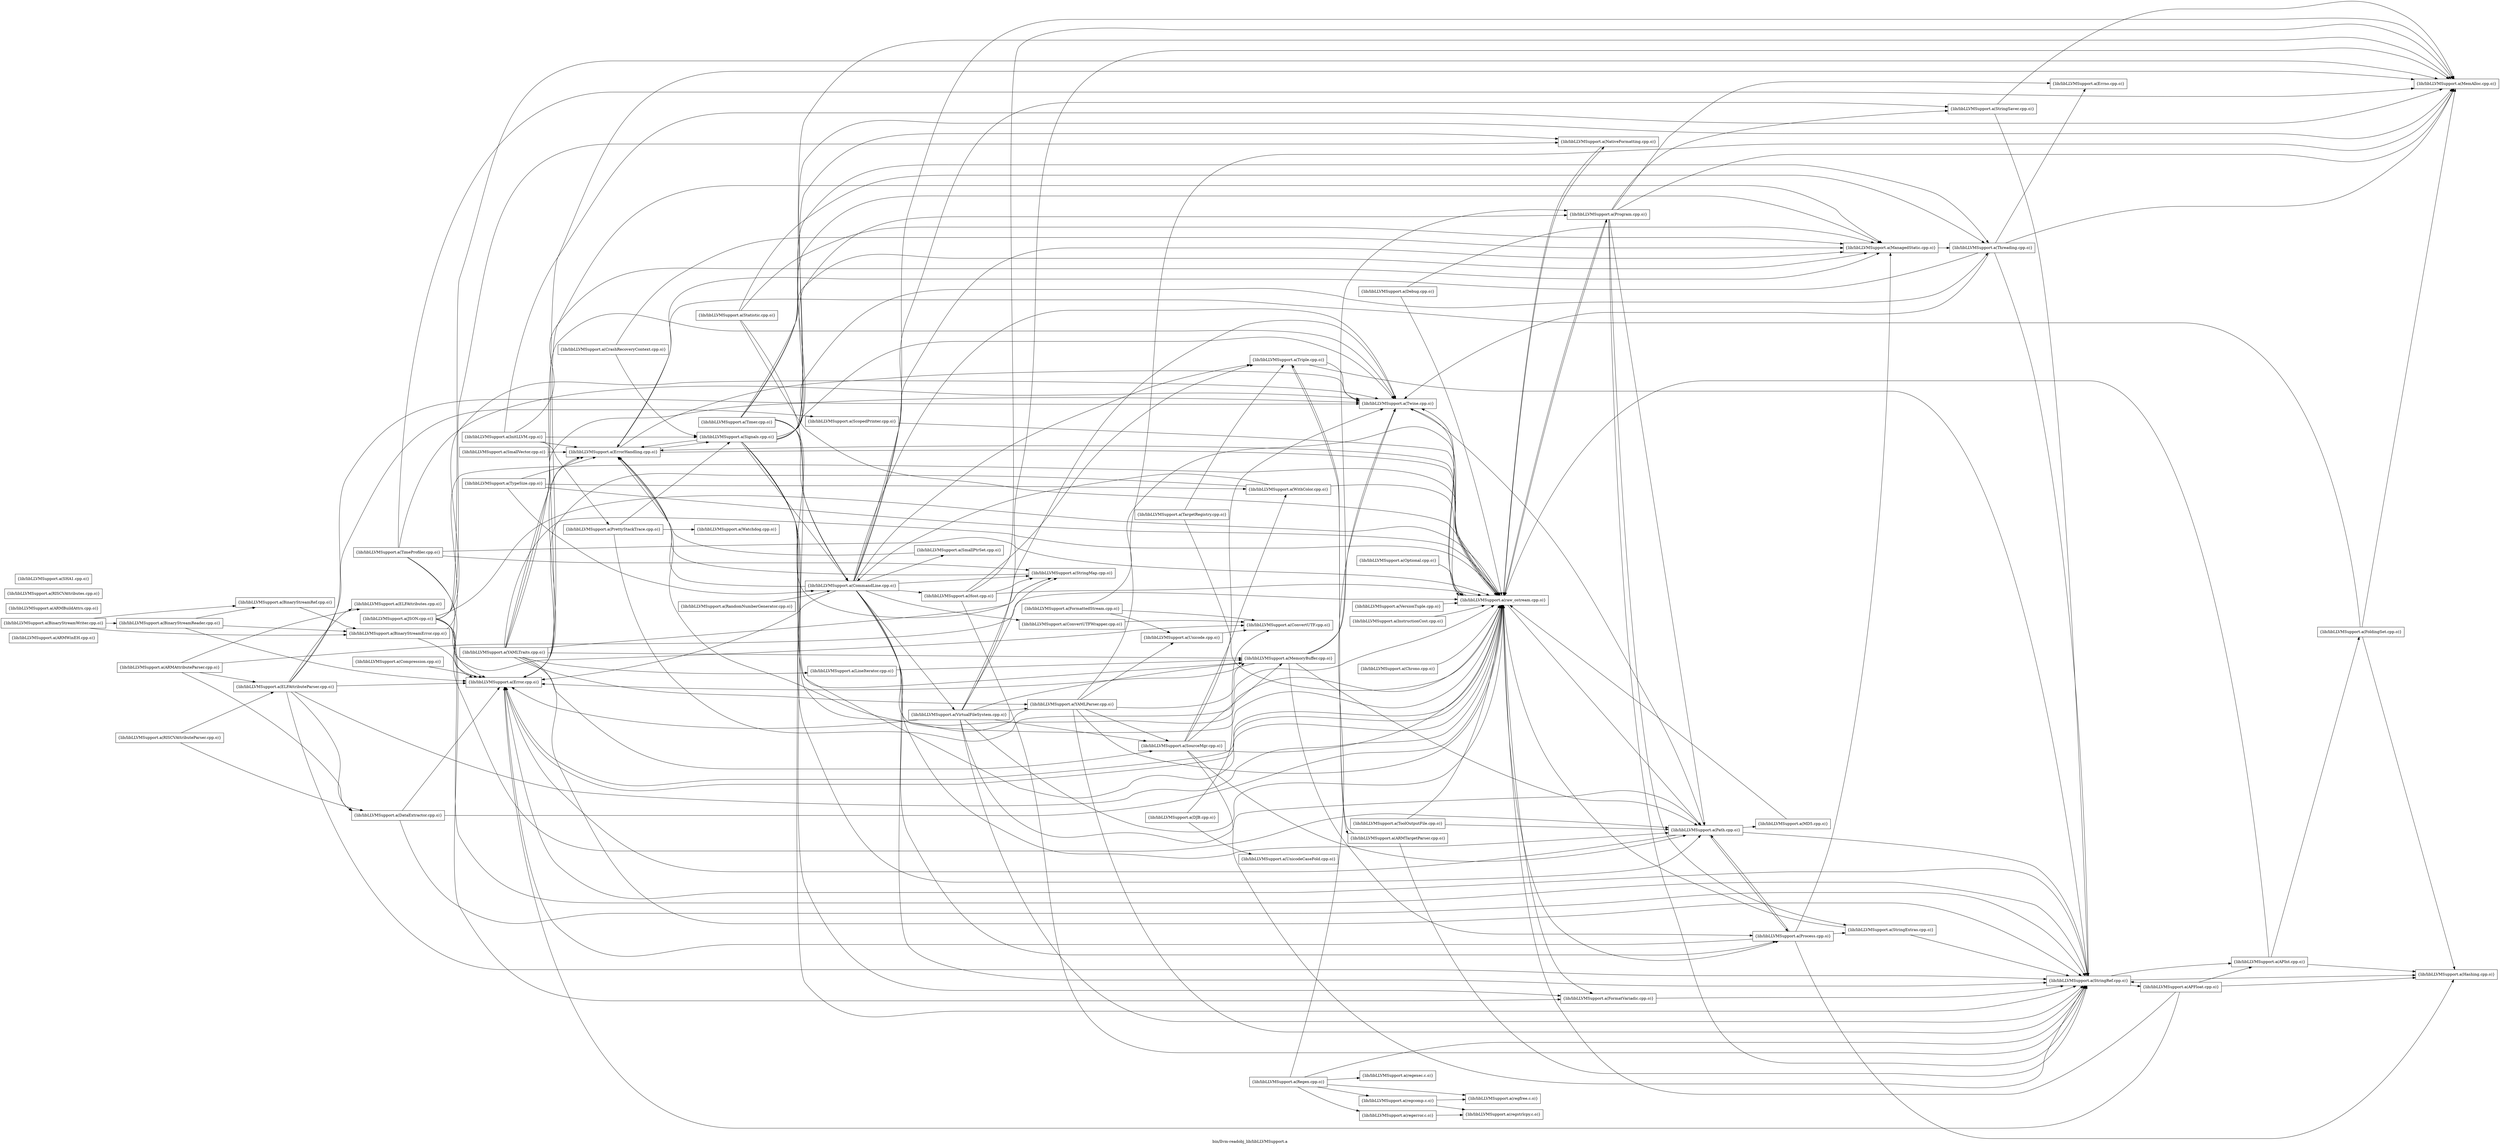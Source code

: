 digraph "bin/llvm-readobj_lib/libLLVMSupport.a" {
	label="bin/llvm-readobj_lib/libLLVMSupport.a";
	rankdir=LR;

	Node0x55f07888fe78 [shape=record,shape=box,group=0,label="{lib/libLLVMSupport.a(ARMWinEH.cpp.o)}"];
	Node0x55f078890918 [shape=record,shape=box,group=0,label="{lib/libLLVMSupport.a(Error.cpp.o)}"];
	Node0x55f078890918 -> Node0x55f07888f9c8;
	Node0x55f078890918 -> Node0x55f078887c78;
	Node0x55f078890918 -> Node0x55f078888d08;
	Node0x55f078890918 -> Node0x55f078890198;
	Node0x55f07888f9c8 [shape=record,shape=box,group=0,label="{lib/libLLVMSupport.a(ErrorHandling.cpp.o)}"];
	Node0x55f07888f9c8 -> Node0x55f078888d08;
	Node0x55f07888f9c8 -> Node0x55f078890198;
	Node0x55f07888f9c8 -> Node0x55f078886e18;
	Node0x55f07888a388 [shape=record,shape=box,group=0,label="{lib/libLLVMSupport.a(ScopedPrinter.cpp.o)}"];
	Node0x55f07888a388 -> Node0x55f078890198;
	Node0x55f078890198 [shape=record,shape=box,group=0,label="{lib/libLLVMSupport.a(raw_ostream.cpp.o)}"];
	Node0x55f078890198 -> Node0x55f078890918;
	Node0x55f078890198 -> Node0x55f07888f9c8;
	Node0x55f078890198 -> Node0x55f078888e48;
	Node0x55f078890198 -> Node0x55f07888d268;
	Node0x55f078890198 -> Node0x55f078888d08;
	Node0x55f078890198 -> Node0x55f07888f3d8;
	Node0x55f078890198 -> Node0x55f07888ecf8;
	Node0x55f078890198 -> Node0x55f07888b828;
	Node0x55f078887d18 [shape=record,shape=box,group=0,label="{lib/libLLVMSupport.a(BinaryStreamError.cpp.o)}"];
	Node0x55f078887d18 -> Node0x55f078890918;
	Node0x55f078887d18 -> Node0x55f078890198;
	Node0x55f078886ff8 [shape=record,shape=box,group=0,label="{lib/libLLVMSupport.a(BinaryStreamReader.cpp.o)}"];
	Node0x55f078886ff8 -> Node0x55f078887d18;
	Node0x55f078886ff8 -> Node0x55f078886dc8;
	Node0x55f078886ff8 -> Node0x55f078890918;
	Node0x55f078886dc8 [shape=record,shape=box,group=0,label="{lib/libLLVMSupport.a(BinaryStreamRef.cpp.o)}"];
	Node0x55f078886dc8 -> Node0x55f078887d18;
	Node0x55f078889cf8 [shape=record,shape=box,group=0,label="{lib/libLLVMSupport.a(ConvertUTFWrapper.cpp.o)}"];
	Node0x55f078889cf8 -> Node0x55f078889a28;
	Node0x55f078888e48 [shape=record,shape=box,group=0,label="{lib/libLLVMSupport.a(FormatVariadic.cpp.o)}"];
	Node0x55f078888e48 -> Node0x55f07888f068;
	Node0x55f07888baf8 [shape=record,shape=box,group=0,label="{lib/libLLVMSupport.a(MemAlloc.cpp.o)}"];
	Node0x55f07888d268 [shape=record,shape=box,group=0,label="{lib/libLLVMSupport.a(NativeFormatting.cpp.o)}"];
	Node0x55f07888d268 -> Node0x55f078890198;
	Node0x55f078890828 [shape=record,shape=box,group=0,label="{lib/libLLVMSupport.a(StringMap.cpp.o)}"];
	Node0x55f078890828 -> Node0x55f07888f9c8;
	Node0x55f07888f068 [shape=record,shape=box,group=0,label="{lib/libLLVMSupport.a(StringRef.cpp.o)}"];
	Node0x55f07888f068 -> Node0x55f07888c778;
	Node0x55f07888f068 -> Node0x55f078890918;
	Node0x55f07888f068 -> Node0x55f078888b78;
	Node0x55f07888f068 -> Node0x55f07888f2e8;
	Node0x55f07888ca48 [shape=record,shape=box,group=0,label="{lib/libLLVMSupport.a(ARMBuildAttrs.cpp.o)}"];
	Node0x55f07888b5f8 [shape=record,shape=box,group=0,label="{lib/libLLVMSupport.a(DataExtractor.cpp.o)}"];
	Node0x55f07888b5f8 -> Node0x55f078890918;
	Node0x55f07888b5f8 -> Node0x55f07888f068;
	Node0x55f07888b5f8 -> Node0x55f078890198;
	Node0x55f07888bd28 [shape=record,shape=box,group=0,label="{lib/libLLVMSupport.a(ELFAttributeParser.cpp.o)}"];
	Node0x55f07888bd28 -> Node0x55f07888b5f8;
	Node0x55f07888bd28 -> Node0x55f07888bff8;
	Node0x55f07888bd28 -> Node0x55f078890918;
	Node0x55f07888bd28 -> Node0x55f07888a388;
	Node0x55f07888bd28 -> Node0x55f07888f068;
	Node0x55f07888bd28 -> Node0x55f078888d08;
	Node0x55f07888bd28 -> Node0x55f078890198;
	Node0x55f07888e348 [shape=record,shape=box,group=0,label="{lib/libLLVMSupport.a(FormattedStream.cpp.o)}"];
	Node0x55f07888e348 -> Node0x55f078889a28;
	Node0x55f07888e348 -> Node0x55f078887e08;
	Node0x55f07888e348 -> Node0x55f078890198;
	Node0x55f0788899d8 [shape=record,shape=box,group=0,label="{lib/libLLVMSupport.a(RISCVAttributes.cpp.o)}"];
	Node0x55f078888d08 [shape=record,shape=box,group=0,label="{lib/libLLVMSupport.a(Twine.cpp.o)}"];
	Node0x55f078888d08 -> Node0x55f078890198;
	Node0x55f07888c318 [shape=record,shape=box,group=0,label="{lib/libLLVMSupport.a(WithColor.cpp.o)}"];
	Node0x55f07888c318 -> Node0x55f0788886c8;
	Node0x55f07888c318 -> Node0x55f078890918;
	Node0x55f07888c318 -> Node0x55f078890198;
	Node0x55f0788886c8 [shape=record,shape=box,group=0,label="{lib/libLLVMSupport.a(CommandLine.cpp.o)}"];
	Node0x55f0788886c8 -> Node0x55f078889cf8;
	Node0x55f0788886c8 -> Node0x55f078890918;
	Node0x55f0788886c8 -> Node0x55f07888f9c8;
	Node0x55f0788886c8 -> Node0x55f078887c78;
	Node0x55f0788886c8 -> Node0x55f07888baf8;
	Node0x55f0788886c8 -> Node0x55f07888b288;
	Node0x55f0788886c8 -> Node0x55f078890828;
	Node0x55f0788886c8 -> Node0x55f07888f6a8;
	Node0x55f0788886c8 -> Node0x55f07888f068;
	Node0x55f0788886c8 -> Node0x55f07888ebb8;
	Node0x55f0788886c8 -> Node0x55f078888d08;
	Node0x55f0788886c8 -> Node0x55f07888df38;
	Node0x55f0788886c8 -> Node0x55f078890198;
	Node0x55f0788886c8 -> Node0x55f07888e708;
	Node0x55f0788886c8 -> Node0x55f07888f3d8;
	Node0x55f0788886c8 -> Node0x55f07888ecf8;
	Node0x55f078887e58 [shape=record,shape=box,group=0,label="{lib/libLLVMSupport.a(InitLLVM.cpp.o)}"];
	Node0x55f078887e58 -> Node0x55f07888f9c8;
	Node0x55f078887e58 -> Node0x55f078887c78;
	Node0x55f078887e58 -> Node0x55f07888baf8;
	Node0x55f078887e58 -> Node0x55f07888e1b8;
	Node0x55f078887e58 -> Node0x55f078886e18;
	Node0x55f078887c78 [shape=record,shape=box,group=0,label="{lib/libLLVMSupport.a(ManagedStatic.cpp.o)}"];
	Node0x55f078887c78 -> Node0x55f0788881c8;
	Node0x55f07888c228 [shape=record,shape=box,group=0,label="{lib/libLLVMSupport.a(MemoryBuffer.cpp.o)}"];
	Node0x55f07888c228 -> Node0x55f078890918;
	Node0x55f07888c228 -> Node0x55f078888d08;
	Node0x55f07888c228 -> Node0x55f07888f3d8;
	Node0x55f07888c228 -> Node0x55f07888ecf8;
	Node0x55f07888c228 -> Node0x55f07888b828;
	Node0x55f07888b288 [shape=record,shape=box,group=0,label="{lib/libLLVMSupport.a(SmallPtrSet.cpp.o)}"];
	Node0x55f07888b288 -> Node0x55f07888f9c8;
	Node0x55f07888ebb8 [shape=record,shape=box,group=0,label="{lib/libLLVMSupport.a(Triple.cpp.o)}"];
	Node0x55f07888ebb8 -> Node0x55f07888f068;
	Node0x55f07888ebb8 -> Node0x55f078888fd8;
	Node0x55f07888ebb8 -> Node0x55f078888d08;
	Node0x55f07888f3d8 [shape=record,shape=box,group=0,label="{lib/libLLVMSupport.a(Path.cpp.o)}"];
	Node0x55f07888f3d8 -> Node0x55f078890918;
	Node0x55f07888f3d8 -> Node0x55f07888c9a8;
	Node0x55f07888f3d8 -> Node0x55f07888f068;
	Node0x55f07888f3d8 -> Node0x55f078888d08;
	Node0x55f07888f3d8 -> Node0x55f07888ecf8;
	Node0x55f078887cc8 [shape=record,shape=box,group=0,label="{lib/libLLVMSupport.a(TargetRegistry.cpp.o)}"];
	Node0x55f078887cc8 -> Node0x55f07888ebb8;
	Node0x55f078887cc8 -> Node0x55f078890198;
	Node0x55f078888948 [shape=record,shape=box,group=0,label="{lib/libLLVMSupport.a(BinaryStreamWriter.cpp.o)}"];
	Node0x55f078888948 -> Node0x55f078887d18;
	Node0x55f078888948 -> Node0x55f078886ff8;
	Node0x55f078888948 -> Node0x55f078886dc8;
	Node0x55f07888f6a8 [shape=record,shape=box,group=0,label="{lib/libLLVMSupport.a(StringSaver.cpp.o)}"];
	Node0x55f07888f6a8 -> Node0x55f07888baf8;
	Node0x55f07888f6a8 -> Node0x55f07888f068;
	Node0x55f078888b78 [shape=record,shape=box,group=0,label="{lib/libLLVMSupport.a(Hashing.cpp.o)}"];
	Node0x55f07888c778 [shape=record,shape=box,group=0,label="{lib/libLLVMSupport.a(APInt.cpp.o)}"];
	Node0x55f07888c778 -> Node0x55f07888f4c8;
	Node0x55f07888c778 -> Node0x55f078888b78;
	Node0x55f07888c778 -> Node0x55f078890198;
	Node0x55f07888b008 [shape=record,shape=box,group=0,label="{lib/libLLVMSupport.a(SHA1.cpp.o)}"];
	Node0x55f07888c9a8 [shape=record,shape=box,group=0,label="{lib/libLLVMSupport.a(MD5.cpp.o)}"];
	Node0x55f07888c9a8 -> Node0x55f078890198;
	Node0x55f07888b468 [shape=record,shape=box,group=0,label="{lib/libLLVMSupport.a(DJB.cpp.o)}"];
	Node0x55f07888b468 -> Node0x55f078889a28;
	Node0x55f07888b468 -> Node0x55f07888ce58;
	Node0x55f07888d9e8 [shape=record,shape=box,group=0,label="{lib/libLLVMSupport.a(Optional.cpp.o)}"];
	Node0x55f07888d9e8 -> Node0x55f078890198;
	Node0x55f078888218 [shape=record,shape=box,group=0,label="{lib/libLLVMSupport.a(Compression.cpp.o)}"];
	Node0x55f078888218 -> Node0x55f078890918;
	Node0x55f07888e708 [shape=record,shape=box,group=0,label="{lib/libLLVMSupport.a(Host.cpp.o)}"];
	Node0x55f07888e708 -> Node0x55f07888baf8;
	Node0x55f07888e708 -> Node0x55f078890828;
	Node0x55f07888e708 -> Node0x55f07888f068;
	Node0x55f07888e708 -> Node0x55f07888ebb8;
	Node0x55f07888e708 -> Node0x55f078890198;
	Node0x55f078888088 [shape=record,shape=box,group=0,label="{lib/libLLVMSupport.a(TypeSize.cpp.o)}"];
	Node0x55f078888088 -> Node0x55f0788886c8;
	Node0x55f078888088 -> Node0x55f07888f9c8;
	Node0x55f078888088 -> Node0x55f07888c318;
	Node0x55f078888088 -> Node0x55f078890198;
	Node0x55f07888c0e8 [shape=record,shape=box,group=0,label="{lib/libLLVMSupport.a(SourceMgr.cpp.o)}"];
	Node0x55f07888c0e8 -> Node0x55f07888c228;
	Node0x55f07888c0e8 -> Node0x55f07888f068;
	Node0x55f07888c0e8 -> Node0x55f078888d08;
	Node0x55f07888c0e8 -> Node0x55f07888c318;
	Node0x55f07888c0e8 -> Node0x55f078890198;
	Node0x55f07888c0e8 -> Node0x55f07888f3d8;
	Node0x55f07888c908 [shape=record,shape=box,group=0,label="{lib/libLLVMSupport.a(YAMLTraits.cpp.o)}"];
	Node0x55f07888c908 -> Node0x55f07888f9c8;
	Node0x55f07888c908 -> Node0x55f07888baf8;
	Node0x55f07888c908 -> Node0x55f07888c228;
	Node0x55f07888c908 -> Node0x55f07888c0e8;
	Node0x55f07888c908 -> Node0x55f078890828;
	Node0x55f07888c908 -> Node0x55f07888f068;
	Node0x55f07888c908 -> Node0x55f078888d08;
	Node0x55f07888c908 -> Node0x55f07888bcd8;
	Node0x55f07888c908 -> Node0x55f07888fd88;
	Node0x55f07888c908 -> Node0x55f078890198;
	Node0x55f07888f4c8 [shape=record,shape=box,group=0,label="{lib/libLLVMSupport.a(FoldingSet.cpp.o)}"];
	Node0x55f07888f4c8 -> Node0x55f07888f9c8;
	Node0x55f07888f4c8 -> Node0x55f078888b78;
	Node0x55f07888f4c8 -> Node0x55f07888baf8;
	Node0x55f07888d718 [shape=record,shape=box,group=0,label="{lib/libLLVMSupport.a(ARMAttributeParser.cpp.o)}"];
	Node0x55f07888d718 -> Node0x55f07888b5f8;
	Node0x55f07888d718 -> Node0x55f07888bd28;
	Node0x55f07888d718 -> Node0x55f07888bff8;
	Node0x55f07888d718 -> Node0x55f078890198;
	Node0x55f07888bff8 [shape=record,shape=box,group=0,label="{lib/libLLVMSupport.a(ELFAttributes.cpp.o)}"];
	Node0x55f07888df38 [shape=record,shape=box,group=0,label="{lib/libLLVMSupport.a(VirtualFileSystem.cpp.o)}"];
	Node0x55f07888df38 -> Node0x55f078890918;
	Node0x55f07888df38 -> Node0x55f07888baf8;
	Node0x55f07888df38 -> Node0x55f07888c228;
	Node0x55f07888df38 -> Node0x55f07888c0e8;
	Node0x55f07888df38 -> Node0x55f078890828;
	Node0x55f07888df38 -> Node0x55f07888f068;
	Node0x55f07888df38 -> Node0x55f078888d08;
	Node0x55f07888df38 -> Node0x55f07888bcd8;
	Node0x55f07888df38 -> Node0x55f078890198;
	Node0x55f07888df38 -> Node0x55f07888f3d8;
	Node0x55f07888ecf8 [shape=record,shape=box,group=0,label="{lib/libLLVMSupport.a(Process.cpp.o)}"];
	Node0x55f07888ecf8 -> Node0x55f078890918;
	Node0x55f07888ecf8 -> Node0x55f078888b78;
	Node0x55f07888ecf8 -> Node0x55f078887c78;
	Node0x55f07888ecf8 -> Node0x55f07888f3d8;
	Node0x55f07888ecf8 -> Node0x55f07888a6a8;
	Node0x55f078889a28 [shape=record,shape=box,group=0,label="{lib/libLLVMSupport.a(ConvertUTF.cpp.o)}"];
	Node0x55f07888ce58 [shape=record,shape=box,group=0,label="{lib/libLLVMSupport.a(UnicodeCaseFold.cpp.o)}"];
	Node0x55f078886e18 [shape=record,shape=box,group=0,label="{lib/libLLVMSupport.a(Signals.cpp.o)}"];
	Node0x55f078886e18 -> Node0x55f0788886c8;
	Node0x55f078886e18 -> Node0x55f07888f9c8;
	Node0x55f078886e18 -> Node0x55f078888e48;
	Node0x55f078886e18 -> Node0x55f078887c78;
	Node0x55f078886e18 -> Node0x55f07888baf8;
	Node0x55f078886e18 -> Node0x55f07888c228;
	Node0x55f078886e18 -> Node0x55f07888d268;
	Node0x55f078886e18 -> Node0x55f07888f068;
	Node0x55f078886e18 -> Node0x55f078888d08;
	Node0x55f078886e18 -> Node0x55f078890198;
	Node0x55f078886e18 -> Node0x55f07888f3d8;
	Node0x55f078886e18 -> Node0x55f07888b828;
	Node0x55f078886e18 -> Node0x55f0788881c8;
	Node0x55f07888fc48 [shape=record,shape=box,group=0,label="{lib/libLLVMSupport.a(Debug.cpp.o)}"];
	Node0x55f07888fc48 -> Node0x55f078887c78;
	Node0x55f07888fc48 -> Node0x55f078890198;
	Node0x55f078887e08 [shape=record,shape=box,group=0,label="{lib/libLLVMSupport.a(Unicode.cpp.o)}"];
	Node0x55f078887e08 -> Node0x55f078889a28;
	Node0x55f07888e1b8 [shape=record,shape=box,group=0,label="{lib/libLLVMSupport.a(PrettyStackTrace.cpp.o)}"];
	Node0x55f07888e1b8 -> Node0x55f078890198;
	Node0x55f07888e1b8 -> Node0x55f078886e18;
	Node0x55f07888e1b8 -> Node0x55f078888998;
	Node0x55f0788881c8 [shape=record,shape=box,group=0,label="{lib/libLLVMSupport.a(Threading.cpp.o)}"];
	Node0x55f0788881c8 -> Node0x55f07888f9c8;
	Node0x55f0788881c8 -> Node0x55f07888baf8;
	Node0x55f0788881c8 -> Node0x55f07888f068;
	Node0x55f0788881c8 -> Node0x55f078888d08;
	Node0x55f0788881c8 -> Node0x55f0788870e8;
	Node0x55f07888b828 [shape=record,shape=box,group=0,label="{lib/libLLVMSupport.a(Program.cpp.o)}"];
	Node0x55f07888b828 -> Node0x55f07888baf8;
	Node0x55f07888b828 -> Node0x55f07888f6a8;
	Node0x55f07888b828 -> Node0x55f07888f068;
	Node0x55f07888b828 -> Node0x55f078890198;
	Node0x55f07888b828 -> Node0x55f07888f3d8;
	Node0x55f07888b828 -> Node0x55f07888a6a8;
	Node0x55f07888b828 -> Node0x55f0788870e8;
	Node0x55f078888998 [shape=record,shape=box,group=0,label="{lib/libLLVMSupport.a(Watchdog.cpp.o)}"];
	Node0x55f07888a298 [shape=record,shape=box,group=0,label="{lib/libLLVMSupport.a(RISCVAttributeParser.cpp.o)}"];
	Node0x55f07888a298 -> Node0x55f07888b5f8;
	Node0x55f07888a298 -> Node0x55f07888bd28;
	Node0x55f07888be18 [shape=record,shape=box,group=0,label="{lib/libLLVMSupport.a(SmallVector.cpp.o)}"];
	Node0x55f07888be18 -> Node0x55f07888f9c8;
	Node0x55f07888f2e8 [shape=record,shape=box,group=0,label="{lib/libLLVMSupport.a(APFloat.cpp.o)}"];
	Node0x55f07888f2e8 -> Node0x55f07888c778;
	Node0x55f07888f2e8 -> Node0x55f078890918;
	Node0x55f07888f2e8 -> Node0x55f078888b78;
	Node0x55f07888f2e8 -> Node0x55f07888f068;
	Node0x55f07888f2e8 -> Node0x55f078890198;
	Node0x55f078888fd8 [shape=record,shape=box,group=0,label="{lib/libLLVMSupport.a(ARMTargetParser.cpp.o)}"];
	Node0x55f078888fd8 -> Node0x55f07888f068;
	Node0x55f078888fd8 -> Node0x55f07888ebb8;
	Node0x55f07888bcd8 [shape=record,shape=box,group=0,label="{lib/libLLVMSupport.a(YAMLParser.cpp.o)}"];
	Node0x55f07888bcd8 -> Node0x55f07888f9c8;
	Node0x55f07888bcd8 -> Node0x55f07888baf8;
	Node0x55f07888bcd8 -> Node0x55f07888c228;
	Node0x55f07888bcd8 -> Node0x55f07888c0e8;
	Node0x55f07888bcd8 -> Node0x55f07888f068;
	Node0x55f07888bcd8 -> Node0x55f078887e08;
	Node0x55f07888bcd8 -> Node0x55f078890198;
	Node0x55f07888fd88 [shape=record,shape=box,group=0,label="{lib/libLLVMSupport.a(LineIterator.cpp.o)}"];
	Node0x55f07888fd88 -> Node0x55f07888c228;
	Node0x55f078886a58 [shape=record,shape=box,group=0,label="{lib/libLLVMSupport.a(VersionTuple.cpp.o)}"];
	Node0x55f078886a58 -> Node0x55f078890198;
	Node0x55f07888a6a8 [shape=record,shape=box,group=0,label="{lib/libLLVMSupport.a(StringExtras.cpp.o)}"];
	Node0x55f07888a6a8 -> Node0x55f07888f068;
	Node0x55f07888a6a8 -> Node0x55f078890198;
	Node0x55f07888a158 [shape=record,shape=box,group=0,label="{lib/libLLVMSupport.a(CrashRecoveryContext.cpp.o)}"];
	Node0x55f07888a158 -> Node0x55f078887c78;
	Node0x55f07888a158 -> Node0x55f078886e18;
	Node0x55f0788870e8 [shape=record,shape=box,group=0,label="{lib/libLLVMSupport.a(Errno.cpp.o)}"];
	Node0x55f07888d7b8 [shape=record,shape=box,group=0,label="{lib/libLLVMSupport.a(Regex.cpp.o)}"];
	Node0x55f07888d7b8 -> Node0x55f07888f068;
	Node0x55f07888d7b8 -> Node0x55f078888d08;
	Node0x55f07888d7b8 -> Node0x55f07888c598;
	Node0x55f07888d7b8 -> Node0x55f07888c278;
	Node0x55f07888d7b8 -> Node0x55f07888bbe8;
	Node0x55f07888d7b8 -> Node0x55f07888add8;
	Node0x55f07888c598 [shape=record,shape=box,group=0,label="{lib/libLLVMSupport.a(regcomp.c.o)}"];
	Node0x55f07888c598 -> Node0x55f07888beb8;
	Node0x55f07888c598 -> Node0x55f07888c278;
	Node0x55f07888c278 [shape=record,shape=box,group=0,label="{lib/libLLVMSupport.a(regfree.c.o)}"];
	Node0x55f07888bbe8 [shape=record,shape=box,group=0,label="{lib/libLLVMSupport.a(regerror.c.o)}"];
	Node0x55f07888bbe8 -> Node0x55f07888beb8;
	Node0x55f07888add8 [shape=record,shape=box,group=0,label="{lib/libLLVMSupport.a(regexec.c.o)}"];
	Node0x55f07888beb8 [shape=record,shape=box,group=0,label="{lib/libLLVMSupport.a(regstrlcpy.c.o)}"];
	Node0x55f0788892a8 [shape=record,shape=box,group=0,label="{lib/libLLVMSupport.a(InstructionCost.cpp.o)}"];
	Node0x55f0788892a8 -> Node0x55f078890198;
	Node0x55f07888c7c8 [shape=record,shape=box,group=0,label="{lib/libLLVMSupport.a(ToolOutputFile.cpp.o)}"];
	Node0x55f07888c7c8 -> Node0x55f078890198;
	Node0x55f07888c7c8 -> Node0x55f07888f3d8;
	Node0x55f07888fb58 [shape=record,shape=box,group=0,label="{lib/libLLVMSupport.a(RandomNumberGenerator.cpp.o)}"];
	Node0x55f07888fb58 -> Node0x55f0788886c8;
	Node0x55f07888d5d8 [shape=record,shape=box,group=0,label="{lib/libLLVMSupport.a(Statistic.cpp.o)}"];
	Node0x55f07888d5d8 -> Node0x55f0788886c8;
	Node0x55f07888d5d8 -> Node0x55f078887c78;
	Node0x55f07888d5d8 -> Node0x55f078890198;
	Node0x55f07888d5d8 -> Node0x55f0788881c8;
	Node0x55f07888da38 [shape=record,shape=box,group=0,label="{lib/libLLVMSupport.a(Timer.cpp.o)}"];
	Node0x55f07888da38 -> Node0x55f0788886c8;
	Node0x55f07888da38 -> Node0x55f078887c78;
	Node0x55f07888da38 -> Node0x55f07888baf8;
	Node0x55f07888da38 -> Node0x55f078890828;
	Node0x55f07888da38 -> Node0x55f078890198;
	Node0x55f07888da38 -> Node0x55f0788881c8;
	Node0x55f07888eb68 [shape=record,shape=box,group=0,label="{lib/libLLVMSupport.a(TimeProfiler.cpp.o)}"];
	Node0x55f07888eb68 -> Node0x55f078890918;
	Node0x55f07888eb68 -> Node0x55f07888baf8;
	Node0x55f07888eb68 -> Node0x55f078890828;
	Node0x55f07888eb68 -> Node0x55f078888d08;
	Node0x55f07888eb68 -> Node0x55f078890198;
	Node0x55f07888eb68 -> Node0x55f07888f3d8;
	Node0x55f07888e438 [shape=record,shape=box,group=0,label="{lib/libLLVMSupport.a(JSON.cpp.o)}"];
	Node0x55f07888e438 -> Node0x55f078889a28;
	Node0x55f07888e438 -> Node0x55f078890918;
	Node0x55f07888e438 -> Node0x55f078888e48;
	Node0x55f07888e438 -> Node0x55f07888baf8;
	Node0x55f07888e438 -> Node0x55f07888d268;
	Node0x55f07888e438 -> Node0x55f07888f068;
	Node0x55f07888e438 -> Node0x55f078888d08;
	Node0x55f07888e438 -> Node0x55f078890198;
	Node0x55f078890558 [shape=record,shape=box,group=0,label="{lib/libLLVMSupport.a(Chrono.cpp.o)}"];
	Node0x55f078890558 -> Node0x55f078890198;
}
